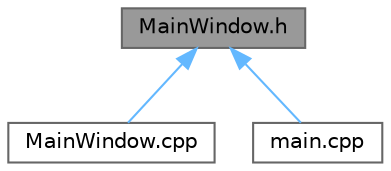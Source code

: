 digraph "MainWindow.h"
{
 // LATEX_PDF_SIZE
  bgcolor="transparent";
  edge [fontname=Helvetica,fontsize=10,labelfontname=Helvetica,labelfontsize=10];
  node [fontname=Helvetica,fontsize=10,shape=box,height=0.2,width=0.4];
  Node1 [id="Node000001",label="MainWindow.h",height=0.2,width=0.4,color="gray40", fillcolor="grey60", style="filled", fontcolor="black",tooltip="Deklaracja klasy MainWindow - głównego okna aplikacji wizualizatora sensorów."];
  Node1 -> Node2 [id="edge1_Node000001_Node000002",dir="back",color="steelblue1",style="solid",tooltip=" "];
  Node2 [id="Node000002",label="MainWindow.cpp",height=0.2,width=0.4,color="grey40", fillcolor="white", style="filled",URL="$_main_window_8cpp.html",tooltip="Implementacja klasy MainWindow."];
  Node1 -> Node3 [id="edge2_Node000001_Node000003",dir="back",color="steelblue1",style="solid",tooltip=" "];
  Node3 [id="Node000003",label="main.cpp",height=0.2,width=0.4,color="grey40", fillcolor="white", style="filled",URL="$main_8cpp.html",tooltip="Główny plik źródłowy aplikacji Orienta."];
}

